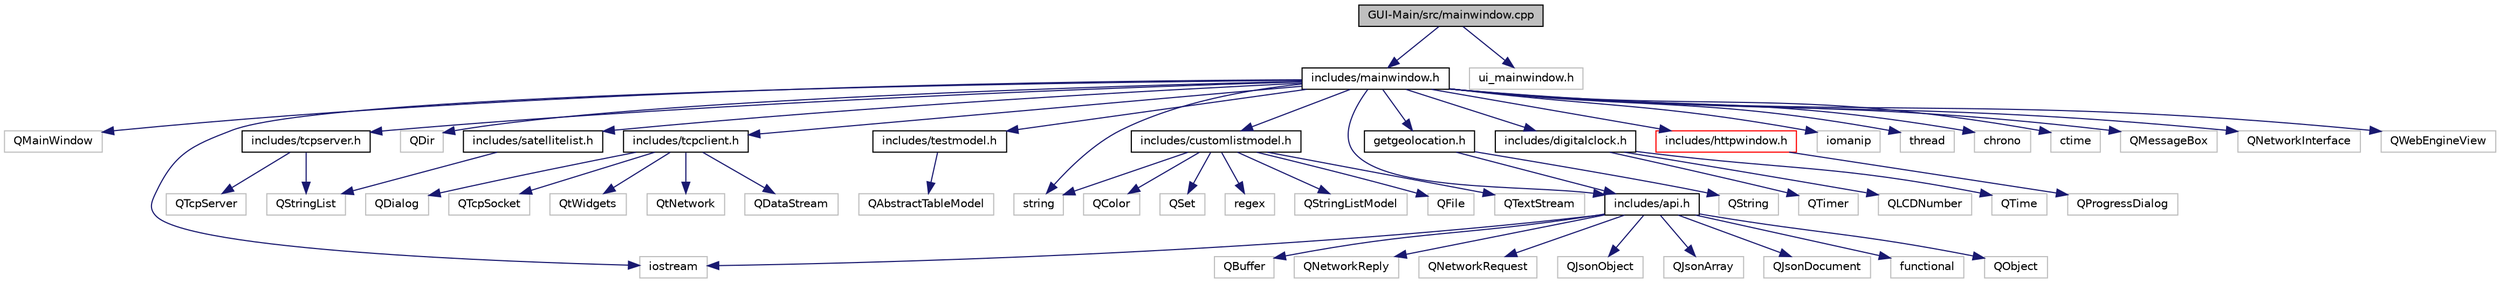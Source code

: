 digraph "GUI-Main/src/mainwindow.cpp"
{
  edge [fontname="Helvetica",fontsize="10",labelfontname="Helvetica",labelfontsize="10"];
  node [fontname="Helvetica",fontsize="10",shape=record];
  Node0 [label="GUI-Main/src/mainwindow.cpp",height=0.2,width=0.4,color="black", fillcolor="grey75", style="filled", fontcolor="black"];
  Node0 -> Node1 [color="midnightblue",fontsize="10",style="solid"];
  Node1 [label="includes/mainwindow.h",height=0.2,width=0.4,color="black", fillcolor="white", style="filled",URL="$mainwindow_8h.html"];
  Node1 -> Node2 [color="midnightblue",fontsize="10",style="solid"];
  Node2 [label="QMainWindow",height=0.2,width=0.4,color="grey75", fillcolor="white", style="filled"];
  Node1 -> Node3 [color="midnightblue",fontsize="10",style="solid"];
  Node3 [label="string",height=0.2,width=0.4,color="grey75", fillcolor="white", style="filled"];
  Node1 -> Node4 [color="midnightblue",fontsize="10",style="solid"];
  Node4 [label="iostream",height=0.2,width=0.4,color="grey75", fillcolor="white", style="filled"];
  Node1 -> Node5 [color="midnightblue",fontsize="10",style="solid"];
  Node5 [label="QDir",height=0.2,width=0.4,color="grey75", fillcolor="white", style="filled"];
  Node1 -> Node6 [color="midnightblue",fontsize="10",style="solid"];
  Node6 [label="includes/api.h",height=0.2,width=0.4,color="black", fillcolor="white", style="filled",URL="$api_8h.html"];
  Node6 -> Node7 [color="midnightblue",fontsize="10",style="solid"];
  Node7 [label="QObject",height=0.2,width=0.4,color="grey75", fillcolor="white", style="filled"];
  Node6 -> Node8 [color="midnightblue",fontsize="10",style="solid"];
  Node8 [label="QBuffer",height=0.2,width=0.4,color="grey75", fillcolor="white", style="filled"];
  Node6 -> Node9 [color="midnightblue",fontsize="10",style="solid"];
  Node9 [label="QNetworkReply",height=0.2,width=0.4,color="grey75", fillcolor="white", style="filled"];
  Node6 -> Node10 [color="midnightblue",fontsize="10",style="solid"];
  Node10 [label="QNetworkRequest",height=0.2,width=0.4,color="grey75", fillcolor="white", style="filled"];
  Node6 -> Node11 [color="midnightblue",fontsize="10",style="solid"];
  Node11 [label="QJsonObject",height=0.2,width=0.4,color="grey75", fillcolor="white", style="filled"];
  Node6 -> Node12 [color="midnightblue",fontsize="10",style="solid"];
  Node12 [label="QJsonArray",height=0.2,width=0.4,color="grey75", fillcolor="white", style="filled"];
  Node6 -> Node13 [color="midnightblue",fontsize="10",style="solid"];
  Node13 [label="QJsonDocument",height=0.2,width=0.4,color="grey75", fillcolor="white", style="filled"];
  Node6 -> Node14 [color="midnightblue",fontsize="10",style="solid"];
  Node14 [label="functional",height=0.2,width=0.4,color="grey75", fillcolor="white", style="filled"];
  Node6 -> Node4 [color="midnightblue",fontsize="10",style="solid"];
  Node1 -> Node15 [color="midnightblue",fontsize="10",style="solid"];
  Node15 [label="includes/tcpserver.h",height=0.2,width=0.4,color="black", fillcolor="white", style="filled",URL="$tcpserver_8h.html"];
  Node15 -> Node16 [color="midnightblue",fontsize="10",style="solid"];
  Node16 [label="QStringList",height=0.2,width=0.4,color="grey75", fillcolor="white", style="filled"];
  Node15 -> Node17 [color="midnightblue",fontsize="10",style="solid"];
  Node17 [label="QTcpServer",height=0.2,width=0.4,color="grey75", fillcolor="white", style="filled"];
  Node1 -> Node18 [color="midnightblue",fontsize="10",style="solid"];
  Node18 [label="includes/tcpclient.h",height=0.2,width=0.4,color="black", fillcolor="white", style="filled",URL="$tcpclient_8h.html"];
  Node18 -> Node19 [color="midnightblue",fontsize="10",style="solid"];
  Node19 [label="QDataStream",height=0.2,width=0.4,color="grey75", fillcolor="white", style="filled"];
  Node18 -> Node20 [color="midnightblue",fontsize="10",style="solid"];
  Node20 [label="QDialog",height=0.2,width=0.4,color="grey75", fillcolor="white", style="filled"];
  Node18 -> Node21 [color="midnightblue",fontsize="10",style="solid"];
  Node21 [label="QTcpSocket",height=0.2,width=0.4,color="grey75", fillcolor="white", style="filled"];
  Node18 -> Node22 [color="midnightblue",fontsize="10",style="solid"];
  Node22 [label="QtWidgets",height=0.2,width=0.4,color="grey75", fillcolor="white", style="filled"];
  Node18 -> Node23 [color="midnightblue",fontsize="10",style="solid"];
  Node23 [label="QtNetwork",height=0.2,width=0.4,color="grey75", fillcolor="white", style="filled"];
  Node1 -> Node24 [color="midnightblue",fontsize="10",style="solid"];
  Node24 [label="includes/testmodel.h",height=0.2,width=0.4,color="black", fillcolor="white", style="filled",URL="$testmodel_8h.html"];
  Node24 -> Node25 [color="midnightblue",fontsize="10",style="solid"];
  Node25 [label="QAbstractTableModel",height=0.2,width=0.4,color="grey75", fillcolor="white", style="filled"];
  Node1 -> Node26 [color="midnightblue",fontsize="10",style="solid"];
  Node26 [label="includes/customlistmodel.h",height=0.2,width=0.4,color="black", fillcolor="white", style="filled",URL="$customlistmodel_8h.html"];
  Node26 -> Node27 [color="midnightblue",fontsize="10",style="solid"];
  Node27 [label="regex",height=0.2,width=0.4,color="grey75", fillcolor="white", style="filled"];
  Node26 -> Node3 [color="midnightblue",fontsize="10",style="solid"];
  Node26 -> Node28 [color="midnightblue",fontsize="10",style="solid"];
  Node28 [label="QStringListModel",height=0.2,width=0.4,color="grey75", fillcolor="white", style="filled"];
  Node26 -> Node29 [color="midnightblue",fontsize="10",style="solid"];
  Node29 [label="QFile",height=0.2,width=0.4,color="grey75", fillcolor="white", style="filled"];
  Node26 -> Node30 [color="midnightblue",fontsize="10",style="solid"];
  Node30 [label="QTextStream",height=0.2,width=0.4,color="grey75", fillcolor="white", style="filled"];
  Node26 -> Node31 [color="midnightblue",fontsize="10",style="solid"];
  Node31 [label="QColor",height=0.2,width=0.4,color="grey75", fillcolor="white", style="filled"];
  Node26 -> Node32 [color="midnightblue",fontsize="10",style="solid"];
  Node32 [label="QSet",height=0.2,width=0.4,color="grey75", fillcolor="white", style="filled"];
  Node1 -> Node33 [color="midnightblue",fontsize="10",style="solid"];
  Node33 [label="includes/satellitelist.h",height=0.2,width=0.4,color="black", fillcolor="white", style="filled",URL="$satellitelist_8h.html"];
  Node33 -> Node16 [color="midnightblue",fontsize="10",style="solid"];
  Node1 -> Node34 [color="midnightblue",fontsize="10",style="solid"];
  Node34 [label="includes/digitalclock.h",height=0.2,width=0.4,color="black", fillcolor="white", style="filled",URL="$digitalclock_8h.html"];
  Node34 -> Node35 [color="midnightblue",fontsize="10",style="solid"];
  Node35 [label="QTime",height=0.2,width=0.4,color="grey75", fillcolor="white", style="filled"];
  Node34 -> Node36 [color="midnightblue",fontsize="10",style="solid"];
  Node36 [label="QTimer",height=0.2,width=0.4,color="grey75", fillcolor="white", style="filled"];
  Node34 -> Node37 [color="midnightblue",fontsize="10",style="solid"];
  Node37 [label="QLCDNumber",height=0.2,width=0.4,color="grey75", fillcolor="white", style="filled"];
  Node1 -> Node38 [color="midnightblue",fontsize="10",style="solid"];
  Node38 [label="getgeolocation.h",height=0.2,width=0.4,color="black", fillcolor="white", style="filled",URL="$getgeolocation_8h.html"];
  Node38 -> Node6 [color="midnightblue",fontsize="10",style="solid"];
  Node38 -> Node39 [color="midnightblue",fontsize="10",style="solid"];
  Node39 [label="QString",height=0.2,width=0.4,color="grey75", fillcolor="white", style="filled"];
  Node1 -> Node40 [color="midnightblue",fontsize="10",style="solid"];
  Node40 [label="includes/httpwindow.h",height=0.2,width=0.4,color="red", fillcolor="white", style="filled",URL="$httpwindow_8h.html"];
  Node40 -> Node41 [color="midnightblue",fontsize="10",style="solid"];
  Node41 [label="QProgressDialog",height=0.2,width=0.4,color="grey75", fillcolor="white", style="filled"];
  Node1 -> Node45 [color="midnightblue",fontsize="10",style="solid"];
  Node45 [label="iomanip",height=0.2,width=0.4,color="grey75", fillcolor="white", style="filled"];
  Node1 -> Node46 [color="midnightblue",fontsize="10",style="solid"];
  Node46 [label="thread",height=0.2,width=0.4,color="grey75", fillcolor="white", style="filled"];
  Node1 -> Node47 [color="midnightblue",fontsize="10",style="solid"];
  Node47 [label="chrono",height=0.2,width=0.4,color="grey75", fillcolor="white", style="filled"];
  Node1 -> Node48 [color="midnightblue",fontsize="10",style="solid"];
  Node48 [label="ctime",height=0.2,width=0.4,color="grey75", fillcolor="white", style="filled"];
  Node1 -> Node49 [color="midnightblue",fontsize="10",style="solid"];
  Node49 [label="QMessageBox",height=0.2,width=0.4,color="grey75", fillcolor="white", style="filled"];
  Node1 -> Node50 [color="midnightblue",fontsize="10",style="solid"];
  Node50 [label="QNetworkInterface",height=0.2,width=0.4,color="grey75", fillcolor="white", style="filled"];
  Node1 -> Node51 [color="midnightblue",fontsize="10",style="solid"];
  Node51 [label="QWebEngineView",height=0.2,width=0.4,color="grey75", fillcolor="white", style="filled"];
  Node0 -> Node52 [color="midnightblue",fontsize="10",style="solid"];
  Node52 [label="ui_mainwindow.h",height=0.2,width=0.4,color="grey75", fillcolor="white", style="filled"];
}

